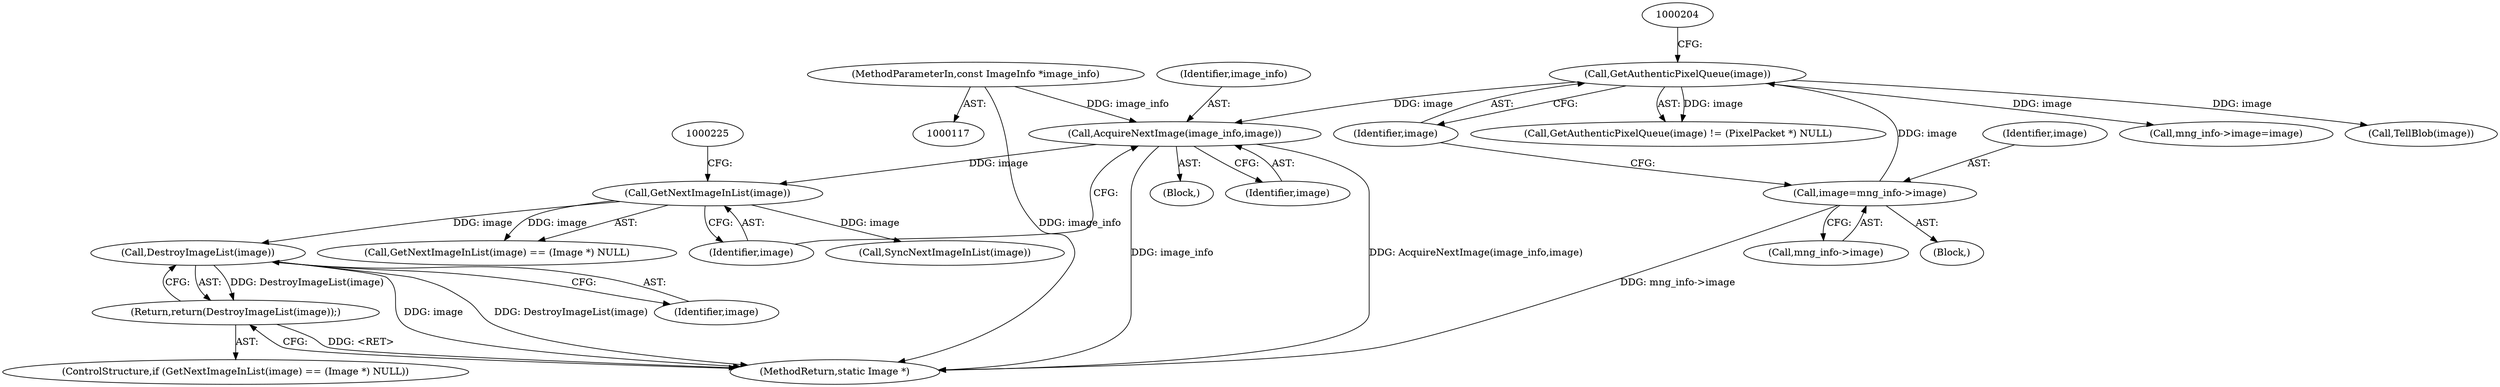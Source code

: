 digraph "0_ImageMagick6_1007b98f8795ad4bea6bc5f68a32d83e982fdae4@pointer" {
"1000228" [label="(Call,DestroyImageList(image))"];
"1000222" [label="(Call,GetNextImageInList(image))"];
"1000217" [label="(Call,AcquireNextImage(image_info,image))"];
"1000119" [label="(MethodParameterIn,const ImageInfo *image_info)"];
"1000201" [label="(Call,GetAuthenticPixelQueue(image))"];
"1000194" [label="(Call,image=mng_info->image)"];
"1000227" [label="(Return,return(DestroyImageList(image));)"];
"1000234" [label="(Call,mng_info->image=image)"];
"1000222" [label="(Call,GetNextImageInList(image))"];
"1000121" [label="(Block,)"];
"1000255" [label="(Call,TellBlob(image))"];
"1000219" [label="(Identifier,image)"];
"1000200" [label="(Call,GetAuthenticPixelQueue(image) != (PixelPacket *) NULL)"];
"1000218" [label="(Identifier,image_info)"];
"1000194" [label="(Call,image=mng_info->image)"];
"1000221" [label="(Call,GetNextImageInList(image) == (Image *) NULL)"];
"1002330" [label="(MethodReturn,static Image *)"];
"1000223" [label="(Identifier,image)"];
"1000229" [label="(Identifier,image)"];
"1000228" [label="(Call,DestroyImageList(image))"];
"1000206" [label="(Block,)"];
"1000196" [label="(Call,mng_info->image)"];
"1000119" [label="(MethodParameterIn,const ImageInfo *image_info)"];
"1000202" [label="(Identifier,image)"];
"1000217" [label="(Call,AcquireNextImage(image_info,image))"];
"1000227" [label="(Return,return(DestroyImageList(image));)"];
"1000195" [label="(Identifier,image)"];
"1000232" [label="(Call,SyncNextImageInList(image))"];
"1000201" [label="(Call,GetAuthenticPixelQueue(image))"];
"1000220" [label="(ControlStructure,if (GetNextImageInList(image) == (Image *) NULL))"];
"1000228" -> "1000227"  [label="AST: "];
"1000228" -> "1000229"  [label="CFG: "];
"1000229" -> "1000228"  [label="AST: "];
"1000227" -> "1000228"  [label="CFG: "];
"1000228" -> "1002330"  [label="DDG: DestroyImageList(image)"];
"1000228" -> "1002330"  [label="DDG: image"];
"1000228" -> "1000227"  [label="DDG: DestroyImageList(image)"];
"1000222" -> "1000228"  [label="DDG: image"];
"1000222" -> "1000221"  [label="AST: "];
"1000222" -> "1000223"  [label="CFG: "];
"1000223" -> "1000222"  [label="AST: "];
"1000225" -> "1000222"  [label="CFG: "];
"1000222" -> "1000221"  [label="DDG: image"];
"1000217" -> "1000222"  [label="DDG: image"];
"1000222" -> "1000232"  [label="DDG: image"];
"1000217" -> "1000206"  [label="AST: "];
"1000217" -> "1000219"  [label="CFG: "];
"1000218" -> "1000217"  [label="AST: "];
"1000219" -> "1000217"  [label="AST: "];
"1000223" -> "1000217"  [label="CFG: "];
"1000217" -> "1002330"  [label="DDG: AcquireNextImage(image_info,image)"];
"1000217" -> "1002330"  [label="DDG: image_info"];
"1000119" -> "1000217"  [label="DDG: image_info"];
"1000201" -> "1000217"  [label="DDG: image"];
"1000119" -> "1000117"  [label="AST: "];
"1000119" -> "1002330"  [label="DDG: image_info"];
"1000201" -> "1000200"  [label="AST: "];
"1000201" -> "1000202"  [label="CFG: "];
"1000202" -> "1000201"  [label="AST: "];
"1000204" -> "1000201"  [label="CFG: "];
"1000201" -> "1000200"  [label="DDG: image"];
"1000194" -> "1000201"  [label="DDG: image"];
"1000201" -> "1000234"  [label="DDG: image"];
"1000201" -> "1000255"  [label="DDG: image"];
"1000194" -> "1000121"  [label="AST: "];
"1000194" -> "1000196"  [label="CFG: "];
"1000195" -> "1000194"  [label="AST: "];
"1000196" -> "1000194"  [label="AST: "];
"1000202" -> "1000194"  [label="CFG: "];
"1000194" -> "1002330"  [label="DDG: mng_info->image"];
"1000227" -> "1000220"  [label="AST: "];
"1002330" -> "1000227"  [label="CFG: "];
"1000227" -> "1002330"  [label="DDG: <RET>"];
}
